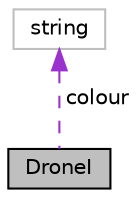 digraph "DroneI"
{
 // LATEX_PDF_SIZE
  edge [fontname="Helvetica",fontsize="10",labelfontname="Helvetica",labelfontsize="10"];
  node [fontname="Helvetica",fontsize="10",shape=record];
  Node1 [label="DroneI",height=0.2,width=0.4,color="black", fillcolor="grey75", style="filled", fontcolor="black",tooltip="Modeluje pojęcie klasy DoneI."];
  Node2 -> Node1 [dir="back",color="darkorchid3",fontsize="10",style="dashed",label=" colour" ,fontname="Helvetica"];
  Node2 [label="string",height=0.2,width=0.4,color="grey75", fillcolor="white", style="filled",tooltip=" "];
}
